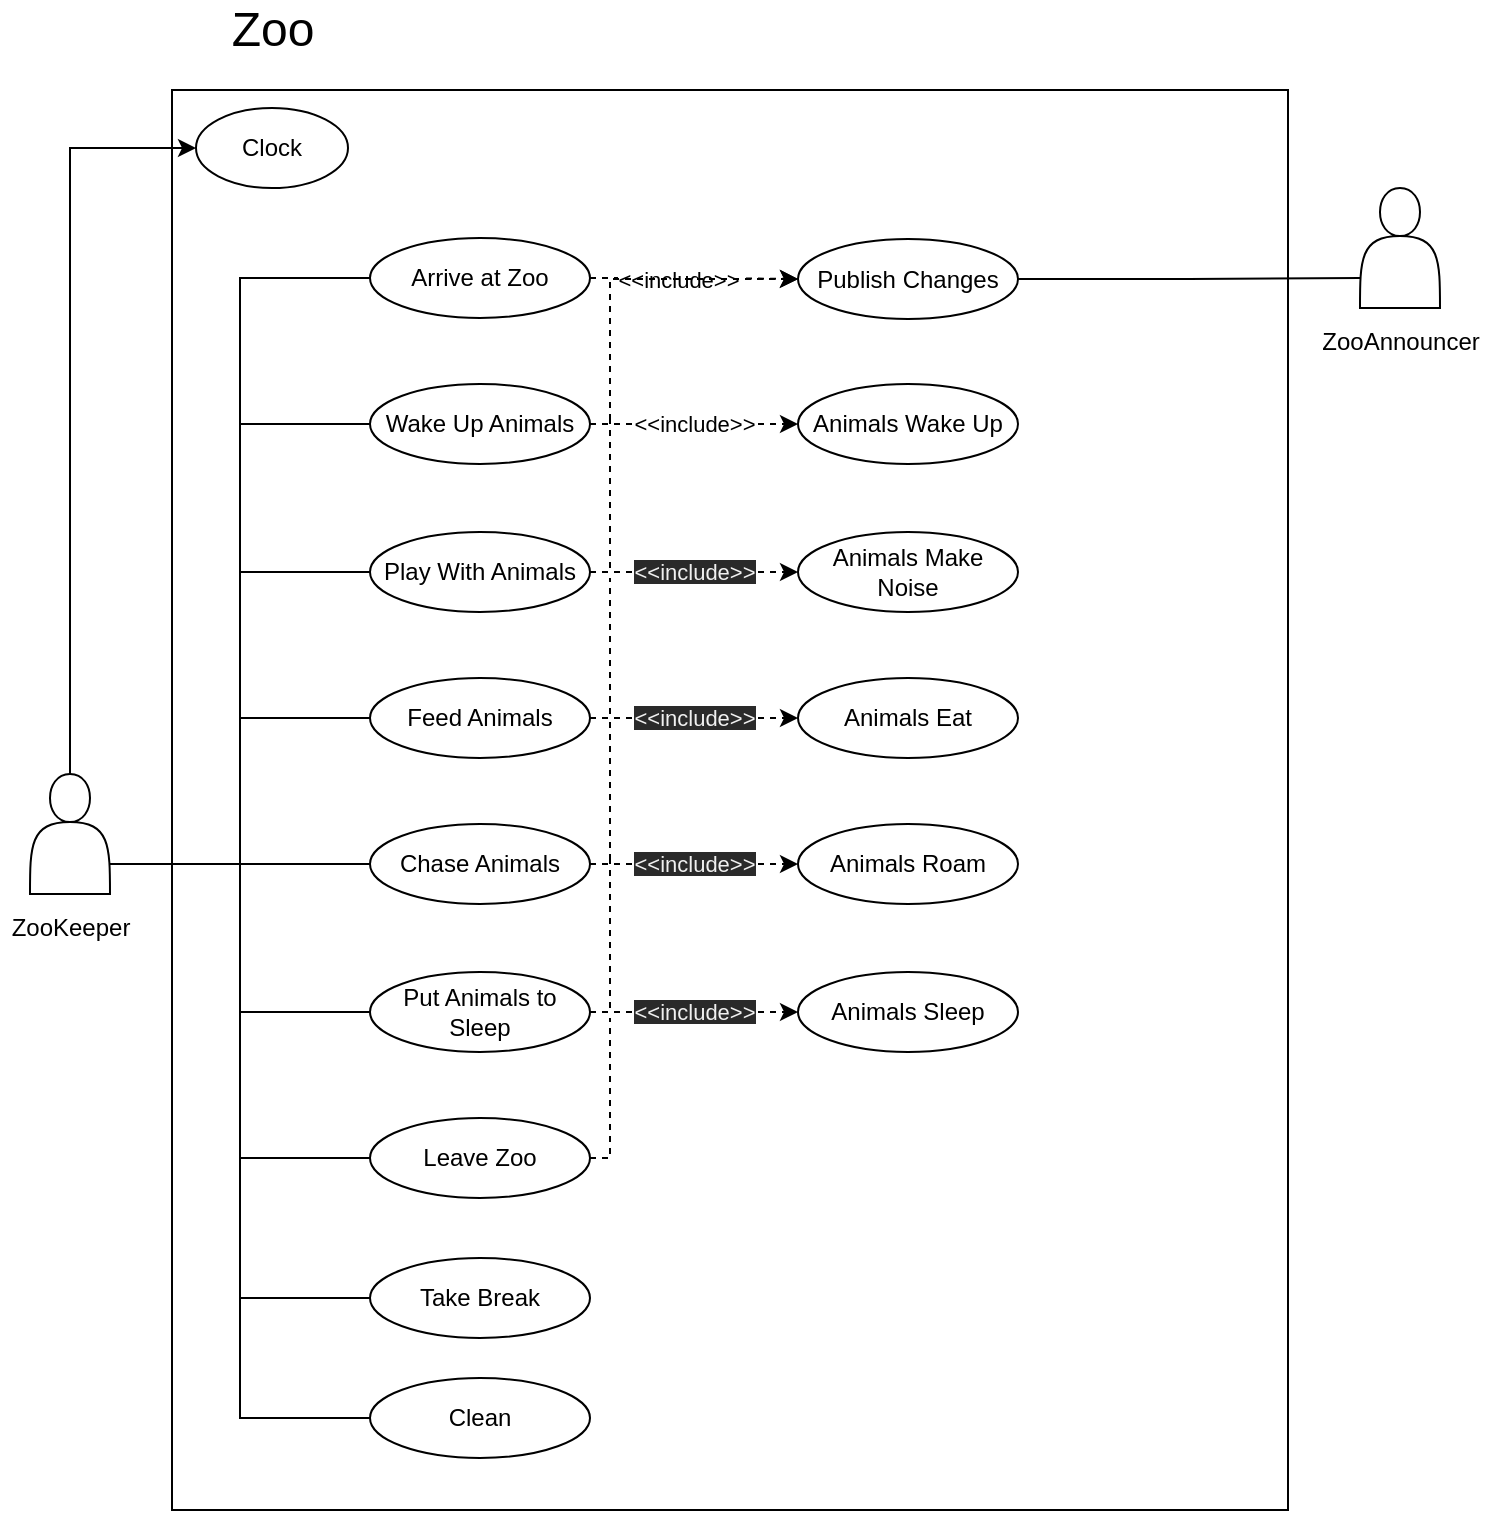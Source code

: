 <mxfile version="13.7.6" type="embed">
    <diagram id="6hGFLwfOUW9BJ-s0fimq" name="Page-1">
        <mxGraphModel dx="638" dy="543" grid="1" gridSize="10" guides="1" tooltips="1" connect="1" arrows="1" fold="1" page="1" pageScale="1" pageWidth="827" pageHeight="1169" math="0" shadow="0">
            <root>
                <mxCell id="0"/>
                <mxCell id="1" parent="0"/>
                <mxCell id="3" value="" style="rounded=0;whiteSpace=wrap;html=1;fillColor=none;" parent="1" vertex="1">
                    <mxGeometry x="150" y="60" width="558" height="710" as="geometry"/>
                </mxCell>
                <mxCell id="4" value="&lt;font style=&quot;font-size: 24px&quot;&gt;Zoo&lt;/font&gt;" style="text;html=1;align=center;verticalAlign=middle;resizable=0;points=[];autosize=1;" parent="1" vertex="1">
                    <mxGeometry x="170" y="20" width="60" height="20" as="geometry"/>
                </mxCell>
                <mxCell id="9" value="" style="shape=actor;whiteSpace=wrap;html=1;fillColor=none;" parent="1" vertex="1">
                    <mxGeometry x="744" y="109" width="40" height="60" as="geometry"/>
                </mxCell>
                <mxCell id="10" value="ZooAnnouncer" style="text;html=1;align=center;verticalAlign=middle;resizable=0;points=[];autosize=1;" parent="1" vertex="1">
                    <mxGeometry x="719" y="175.5" width="90" height="20" as="geometry"/>
                </mxCell>
                <mxCell id="72" style="edgeStyle=orthogonalEdgeStyle;rounded=0;orthogonalLoop=1;jettySize=auto;html=1;exitX=1;exitY=0.5;exitDx=0;exitDy=0;dashed=1;endArrow=classic;endFill=1;" parent="1" source="11" target="71" edge="1">
                    <mxGeometry relative="1" as="geometry"/>
                </mxCell>
                <mxCell id="73" value="&amp;lt;&amp;lt;include&amp;gt;&amp;gt;" style="edgeLabel;html=1;align=center;verticalAlign=middle;resizable=0;points=[];" parent="72" vertex="1" connectable="0">
                    <mxGeometry x="0.004" y="-8" relative="1" as="geometry">
                        <mxPoint x="-8" y="-8" as="offset"/>
                    </mxGeometry>
                </mxCell>
                <mxCell id="11" value="Arrive at Zoo" style="ellipse;whiteSpace=wrap;html=1;fillColor=none;" parent="1" vertex="1">
                    <mxGeometry x="249" y="134" width="110" height="40" as="geometry"/>
                </mxCell>
                <mxCell id="66" value="&amp;lt;&amp;lt;include&amp;gt;&amp;gt;" style="edgeStyle=orthogonalEdgeStyle;rounded=0;orthogonalLoop=1;jettySize=auto;html=1;exitX=1;exitY=0.5;exitDx=0;exitDy=0;entryX=0;entryY=0.5;entryDx=0;entryDy=0;dashed=1;endArrow=classic;endFill=1;" parent="1" source="13" target="53" edge="1">
                    <mxGeometry relative="1" as="geometry"/>
                </mxCell>
                <mxCell id="74" style="edgeStyle=orthogonalEdgeStyle;rounded=0;orthogonalLoop=1;jettySize=auto;html=1;exitX=1;exitY=0.5;exitDx=0;exitDy=0;entryX=0;entryY=0.5;entryDx=0;entryDy=0;dashed=1;endArrow=classic;endFill=1;" parent="1" source="13" target="71" edge="1">
                    <mxGeometry relative="1" as="geometry">
                        <Array as="points">
                            <mxPoint x="369" y="227"/>
                            <mxPoint x="369" y="154"/>
                        </Array>
                    </mxGeometry>
                </mxCell>
                <mxCell id="13" value="Wake Up Animals" style="ellipse;whiteSpace=wrap;html=1;fillColor=none;" parent="1" vertex="1">
                    <mxGeometry x="249" y="207" width="110" height="40" as="geometry"/>
                </mxCell>
                <mxCell id="67" value="&lt;meta http-equiv=&quot;content-type&quot; content=&quot;text/html; charset=utf-8&quot;&gt;&lt;span style=&quot;color: rgb(240, 240, 240); font-family: Helvetica; font-size: 11px; font-style: normal; font-variant-ligatures: normal; font-variant-caps: normal; font-weight: 400; letter-spacing: normal; orphans: 2; text-align: center; text-indent: 0px; text-transform: none; widows: 2; word-spacing: 0px; -webkit-text-stroke-width: 0px; background-color: rgb(42, 42, 42); text-decoration-style: initial; text-decoration-color: initial; float: none; display: inline !important;&quot;&gt;&amp;lt;&amp;lt;include&amp;gt;&amp;gt;&lt;/span&gt;" style="edgeStyle=orthogonalEdgeStyle;rounded=0;orthogonalLoop=1;jettySize=auto;html=1;exitX=1;exitY=0.5;exitDx=0;exitDy=0;entryX=0;entryY=0.5;entryDx=0;entryDy=0;dashed=1;endArrow=classic;endFill=1;" parent="1" source="15" target="54" edge="1">
                    <mxGeometry relative="1" as="geometry"/>
                </mxCell>
                <mxCell id="80" style="edgeStyle=orthogonalEdgeStyle;rounded=0;orthogonalLoop=1;jettySize=auto;html=1;exitX=1;exitY=0.5;exitDx=0;exitDy=0;dashed=1;endArrow=none;endFill=0;" parent="1" source="15" edge="1">
                    <mxGeometry relative="1" as="geometry">
                        <mxPoint x="369" y="224" as="targetPoint"/>
                        <Array as="points">
                            <mxPoint x="369" y="301"/>
                        </Array>
                    </mxGeometry>
                </mxCell>
                <mxCell id="15" value="Play With Animals" style="ellipse;whiteSpace=wrap;html=1;fillColor=none;" parent="1" vertex="1">
                    <mxGeometry x="249" y="281" width="110" height="40" as="geometry"/>
                </mxCell>
                <mxCell id="68" value="&lt;meta http-equiv=&quot;content-type&quot; content=&quot;text/html; charset=utf-8&quot;&gt;&lt;span style=&quot;color: rgb(240, 240, 240); font-family: Helvetica; font-size: 11px; font-style: normal; font-variant-ligatures: normal; font-variant-caps: normal; font-weight: 400; letter-spacing: normal; orphans: 2; text-align: center; text-indent: 0px; text-transform: none; widows: 2; word-spacing: 0px; -webkit-text-stroke-width: 0px; background-color: rgb(42, 42, 42); text-decoration-style: initial; text-decoration-color: initial; float: none; display: inline !important;&quot;&gt;&amp;lt;&amp;lt;include&amp;gt;&amp;gt;&lt;/span&gt;" style="edgeStyle=orthogonalEdgeStyle;rounded=0;orthogonalLoop=1;jettySize=auto;html=1;exitX=1;exitY=0.5;exitDx=0;exitDy=0;entryX=0;entryY=0.5;entryDx=0;entryDy=0;dashed=1;endArrow=classic;endFill=1;" parent="1" source="16" target="55" edge="1">
                    <mxGeometry relative="1" as="geometry"/>
                </mxCell>
                <mxCell id="81" style="edgeStyle=orthogonalEdgeStyle;rounded=0;orthogonalLoop=1;jettySize=auto;html=1;exitX=1;exitY=0.5;exitDx=0;exitDy=0;dashed=1;endArrow=none;endFill=0;" parent="1" source="16" edge="1">
                    <mxGeometry relative="1" as="geometry">
                        <mxPoint x="369" y="304" as="targetPoint"/>
                        <Array as="points">
                            <mxPoint x="369" y="374"/>
                        </Array>
                    </mxGeometry>
                </mxCell>
                <mxCell id="16" value="Feed Animals" style="ellipse;whiteSpace=wrap;html=1;fillColor=none;" parent="1" vertex="1">
                    <mxGeometry x="249" y="354" width="110" height="40" as="geometry"/>
                </mxCell>
                <mxCell id="69" value="&lt;meta http-equiv=&quot;content-type&quot; content=&quot;text/html; charset=utf-8&quot;&gt;&lt;span style=&quot;color: rgb(240, 240, 240); font-family: Helvetica; font-size: 11px; font-style: normal; font-variant-ligatures: normal; font-variant-caps: normal; font-weight: 400; letter-spacing: normal; orphans: 2; text-align: center; text-indent: 0px; text-transform: none; widows: 2; word-spacing: 0px; -webkit-text-stroke-width: 0px; background-color: rgb(42, 42, 42); text-decoration-style: initial; text-decoration-color: initial; float: none; display: inline !important;&quot;&gt;&amp;lt;&amp;lt;include&amp;gt;&amp;gt;&lt;/span&gt;" style="edgeStyle=orthogonalEdgeStyle;rounded=0;orthogonalLoop=1;jettySize=auto;html=1;exitX=1;exitY=0.5;exitDx=0;exitDy=0;dashed=1;endArrow=classic;endFill=1;" parent="1" source="17" target="56" edge="1">
                    <mxGeometry relative="1" as="geometry"/>
                </mxCell>
                <mxCell id="82" style="edgeStyle=orthogonalEdgeStyle;rounded=0;orthogonalLoop=1;jettySize=auto;html=1;exitX=1;exitY=0.5;exitDx=0;exitDy=0;dashed=1;endArrow=none;endFill=0;" parent="1" source="17" edge="1">
                    <mxGeometry relative="1" as="geometry">
                        <mxPoint x="369" y="374" as="targetPoint"/>
                        <Array as="points">
                            <mxPoint x="369" y="447"/>
                        </Array>
                    </mxGeometry>
                </mxCell>
                <mxCell id="17" value="Chase Animals" style="ellipse;whiteSpace=wrap;html=1;fillColor=none;" parent="1" vertex="1">
                    <mxGeometry x="249" y="427" width="110" height="40" as="geometry"/>
                </mxCell>
                <mxCell id="70" value="&lt;meta http-equiv=&quot;content-type&quot; content=&quot;text/html; charset=utf-8&quot;&gt;&lt;span style=&quot;color: rgb(240, 240, 240); font-family: Helvetica; font-size: 11px; font-style: normal; font-variant-ligatures: normal; font-variant-caps: normal; font-weight: 400; letter-spacing: normal; orphans: 2; text-align: center; text-indent: 0px; text-transform: none; widows: 2; word-spacing: 0px; -webkit-text-stroke-width: 0px; background-color: rgb(42, 42, 42); text-decoration-style: initial; text-decoration-color: initial; float: none; display: inline !important;&quot;&gt;&amp;lt;&amp;lt;include&amp;gt;&amp;gt;&lt;/span&gt;" style="edgeStyle=orthogonalEdgeStyle;rounded=0;orthogonalLoop=1;jettySize=auto;html=1;exitX=1;exitY=0.5;exitDx=0;exitDy=0;dashed=1;endArrow=classic;endFill=1;" parent="1" source="18" target="57" edge="1">
                    <mxGeometry relative="1" as="geometry"/>
                </mxCell>
                <mxCell id="83" style="edgeStyle=orthogonalEdgeStyle;rounded=0;orthogonalLoop=1;jettySize=auto;html=1;exitX=1;exitY=0.5;exitDx=0;exitDy=0;dashed=1;endArrow=none;endFill=0;" parent="1" source="18" edge="1">
                    <mxGeometry relative="1" as="geometry">
                        <mxPoint x="369" y="444" as="targetPoint"/>
                        <Array as="points">
                            <mxPoint x="369" y="521"/>
                        </Array>
                    </mxGeometry>
                </mxCell>
                <mxCell id="18" value="Put Animals to Sleep" style="ellipse;whiteSpace=wrap;html=1;fillColor=none;" parent="1" vertex="1">
                    <mxGeometry x="249" y="501" width="110" height="40" as="geometry"/>
                </mxCell>
                <mxCell id="84" style="edgeStyle=orthogonalEdgeStyle;rounded=0;orthogonalLoop=1;jettySize=auto;html=1;exitX=1;exitY=0.5;exitDx=0;exitDy=0;dashed=1;endArrow=none;endFill=0;" parent="1" source="19" edge="1">
                    <mxGeometry relative="1" as="geometry">
                        <mxPoint x="369" y="524" as="targetPoint"/>
                        <Array as="points">
                            <mxPoint x="369" y="594"/>
                        </Array>
                    </mxGeometry>
                </mxCell>
                <mxCell id="19" value="Leave Zoo" style="ellipse;whiteSpace=wrap;html=1;fillColor=none;" parent="1" vertex="1">
                    <mxGeometry x="249" y="574" width="110" height="40" as="geometry"/>
                </mxCell>
                <mxCell id="53" value="Animals Wake Up" style="ellipse;whiteSpace=wrap;html=1;fillColor=none;" parent="1" vertex="1">
                    <mxGeometry x="463" y="207" width="110" height="40" as="geometry"/>
                </mxCell>
                <mxCell id="54" value="Animals Make Noise" style="ellipse;whiteSpace=wrap;html=1;fillColor=none;" parent="1" vertex="1">
                    <mxGeometry x="463" y="281" width="110" height="40" as="geometry"/>
                </mxCell>
                <mxCell id="55" value="Animals Eat" style="ellipse;whiteSpace=wrap;html=1;fillColor=none;" parent="1" vertex="1">
                    <mxGeometry x="463" y="354" width="110" height="40" as="geometry"/>
                </mxCell>
                <mxCell id="56" value="Animals Roam" style="ellipse;whiteSpace=wrap;html=1;fillColor=none;" parent="1" vertex="1">
                    <mxGeometry x="463" y="427" width="110" height="40" as="geometry"/>
                </mxCell>
                <mxCell id="57" value="Animals Sleep" style="ellipse;whiteSpace=wrap;html=1;fillColor=none;" parent="1" vertex="1">
                    <mxGeometry x="463" y="501" width="110" height="40" as="geometry"/>
                </mxCell>
                <mxCell id="58" value="Take Break" style="ellipse;whiteSpace=wrap;html=1;fillColor=none;" parent="1" vertex="1">
                    <mxGeometry x="249" y="644" width="110" height="40" as="geometry"/>
                </mxCell>
                <mxCell id="63" value="Clean" style="ellipse;whiteSpace=wrap;html=1;fillColor=none;" parent="1" vertex="1">
                    <mxGeometry x="249" y="704" width="110" height="40" as="geometry"/>
                </mxCell>
                <mxCell id="86" style="edgeStyle=orthogonalEdgeStyle;rounded=0;orthogonalLoop=1;jettySize=auto;html=1;exitX=1;exitY=0.5;exitDx=0;exitDy=0;entryX=0;entryY=0.75;entryDx=0;entryDy=0;endArrow=none;endFill=0;" parent="1" source="71" target="9" edge="1">
                    <mxGeometry relative="1" as="geometry"/>
                </mxCell>
                <mxCell id="71" value="Publish Changes" style="ellipse;whiteSpace=wrap;html=1;fillColor=none;" parent="1" vertex="1">
                    <mxGeometry x="463" y="134.5" width="110" height="40" as="geometry"/>
                </mxCell>
                <mxCell id="121" value="" style="group" parent="1" vertex="1" connectable="0">
                    <mxGeometry x="64" y="402" width="70" height="87" as="geometry"/>
                </mxCell>
                <mxCell id="5" value="" style="shape=actor;whiteSpace=wrap;html=1;fillColor=none;" parent="121" vertex="1">
                    <mxGeometry x="15" width="40" height="60" as="geometry"/>
                </mxCell>
                <mxCell id="6" value="ZooKeeper" style="text;html=1;align=center;verticalAlign=middle;resizable=0;points=[];autosize=1;" parent="121" vertex="1">
                    <mxGeometry y="67" width="70" height="20" as="geometry"/>
                </mxCell>
                <mxCell id="122" style="edgeStyle=orthogonalEdgeStyle;rounded=0;orthogonalLoop=1;jettySize=auto;html=1;exitX=1;exitY=0.75;exitDx=0;exitDy=0;entryX=0;entryY=0.5;entryDx=0;entryDy=0;endArrow=none;endFill=0;" parent="1" source="5" target="11" edge="1">
                    <mxGeometry relative="1" as="geometry"/>
                </mxCell>
                <mxCell id="123" style="edgeStyle=orthogonalEdgeStyle;rounded=0;orthogonalLoop=1;jettySize=auto;html=1;exitX=1;exitY=0.75;exitDx=0;exitDy=0;entryX=0;entryY=0.5;entryDx=0;entryDy=0;endArrow=none;endFill=0;" parent="1" source="5" target="13" edge="1">
                    <mxGeometry relative="1" as="geometry"/>
                </mxCell>
                <mxCell id="124" style="edgeStyle=orthogonalEdgeStyle;rounded=0;orthogonalLoop=1;jettySize=auto;html=1;exitX=1;exitY=0.75;exitDx=0;exitDy=0;entryX=0;entryY=0.5;entryDx=0;entryDy=0;endArrow=none;endFill=0;" parent="1" source="5" target="15" edge="1">
                    <mxGeometry relative="1" as="geometry"/>
                </mxCell>
                <mxCell id="125" style="edgeStyle=orthogonalEdgeStyle;rounded=0;orthogonalLoop=1;jettySize=auto;html=1;exitX=1;exitY=0.75;exitDx=0;exitDy=0;entryX=0;entryY=0.5;entryDx=0;entryDy=0;endArrow=none;endFill=0;" parent="1" source="5" target="16" edge="1">
                    <mxGeometry relative="1" as="geometry"/>
                </mxCell>
                <mxCell id="126" style="edgeStyle=orthogonalEdgeStyle;rounded=0;orthogonalLoop=1;jettySize=auto;html=1;exitX=1;exitY=0.75;exitDx=0;exitDy=0;entryX=0;entryY=0.5;entryDx=0;entryDy=0;endArrow=none;endFill=0;" parent="1" source="5" target="17" edge="1">
                    <mxGeometry relative="1" as="geometry"/>
                </mxCell>
                <mxCell id="127" style="edgeStyle=orthogonalEdgeStyle;rounded=0;orthogonalLoop=1;jettySize=auto;html=1;exitX=1;exitY=0.75;exitDx=0;exitDy=0;entryX=0;entryY=0.5;entryDx=0;entryDy=0;endArrow=none;endFill=0;" parent="1" source="5" target="18" edge="1">
                    <mxGeometry relative="1" as="geometry"/>
                </mxCell>
                <mxCell id="128" style="edgeStyle=orthogonalEdgeStyle;rounded=0;orthogonalLoop=1;jettySize=auto;html=1;exitX=1;exitY=0.75;exitDx=0;exitDy=0;entryX=0;entryY=0.5;entryDx=0;entryDy=0;endArrow=none;endFill=0;" parent="1" source="5" target="19" edge="1">
                    <mxGeometry relative="1" as="geometry"/>
                </mxCell>
                <mxCell id="129" style="edgeStyle=orthogonalEdgeStyle;rounded=0;orthogonalLoop=1;jettySize=auto;html=1;exitX=1;exitY=0.75;exitDx=0;exitDy=0;entryX=0;entryY=0.5;entryDx=0;entryDy=0;endArrow=none;endFill=0;" parent="1" source="5" target="58" edge="1">
                    <mxGeometry relative="1" as="geometry"/>
                </mxCell>
                <mxCell id="130" style="edgeStyle=orthogonalEdgeStyle;rounded=0;orthogonalLoop=1;jettySize=auto;html=1;exitX=1;exitY=0.75;exitDx=0;exitDy=0;entryX=0;entryY=0.5;entryDx=0;entryDy=0;endArrow=none;endFill=0;" parent="1" source="5" target="63" edge="1">
                    <mxGeometry relative="1" as="geometry"/>
                </mxCell>
                <mxCell id="131" value="Clock" style="ellipse;whiteSpace=wrap;html=1;fillColor=none;" vertex="1" parent="1">
                    <mxGeometry x="162" y="69" width="76" height="40" as="geometry"/>
                </mxCell>
                <mxCell id="134" style="edgeStyle=orthogonalEdgeStyle;rounded=0;orthogonalLoop=1;jettySize=auto;html=1;exitX=0.5;exitY=0;exitDx=0;exitDy=0;entryX=0;entryY=0.5;entryDx=0;entryDy=0;" edge="1" parent="1" source="5" target="131">
                    <mxGeometry relative="1" as="geometry"/>
                </mxCell>
            </root>
        </mxGraphModel>
    </diagram>
</mxfile>
